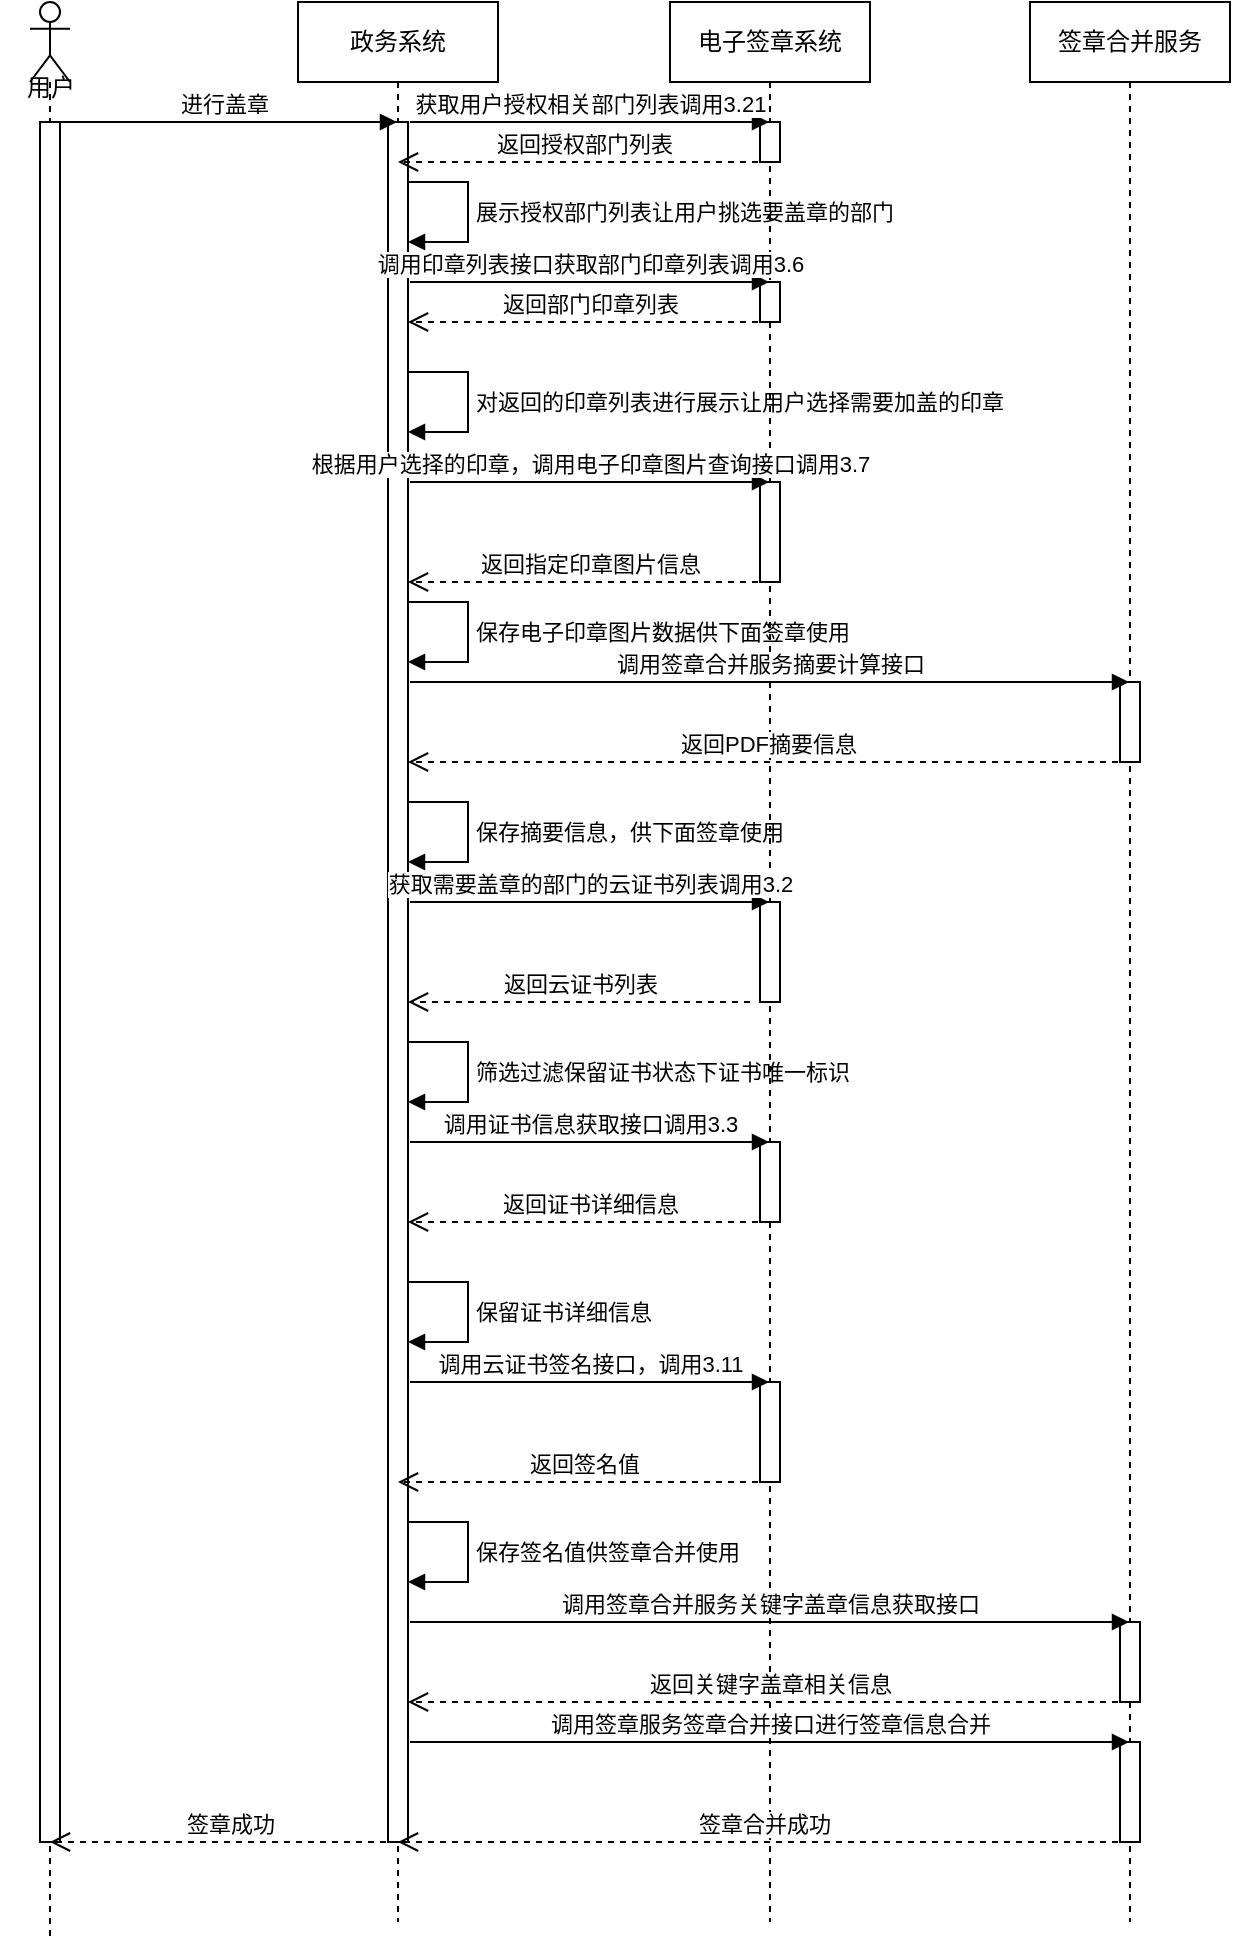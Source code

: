 <mxfile version="21.6.2" type="github">
  <diagram name="第 1 页" id="abKUj8ILFkK3gkg4tnmq">
    <mxGraphModel dx="1674" dy="788" grid="1" gridSize="10" guides="1" tooltips="1" connect="1" arrows="1" fold="1" page="1" pageScale="1" pageWidth="827" pageHeight="1169" math="0" shadow="0">
      <root>
        <mxCell id="0" />
        <mxCell id="1" parent="0" />
        <mxCell id="vcLbuFE7XeQuD-FhJKnx-1" value="" style="shape=umlLifeline;perimeter=lifelinePerimeter;whiteSpace=wrap;html=1;container=1;dropTarget=0;collapsible=0;recursiveResize=0;outlineConnect=0;portConstraint=eastwest;newEdgeStyle={&quot;edgeStyle&quot;:&quot;elbowEdgeStyle&quot;,&quot;elbow&quot;:&quot;vertical&quot;,&quot;curved&quot;:0,&quot;rounded&quot;:0};participant=umlActor;" vertex="1" parent="1">
          <mxGeometry x="180" y="40" width="20" height="970" as="geometry" />
        </mxCell>
        <mxCell id="vcLbuFE7XeQuD-FhJKnx-6" value="" style="html=1;points=[];perimeter=orthogonalPerimeter;outlineConnect=0;targetShapes=umlLifeline;portConstraint=eastwest;newEdgeStyle={&quot;edgeStyle&quot;:&quot;elbowEdgeStyle&quot;,&quot;elbow&quot;:&quot;vertical&quot;,&quot;curved&quot;:0,&quot;rounded&quot;:0};" vertex="1" parent="vcLbuFE7XeQuD-FhJKnx-1">
          <mxGeometry x="5" y="60" width="10" height="860" as="geometry" />
        </mxCell>
        <mxCell id="vcLbuFE7XeQuD-FhJKnx-2" value="政务系统" style="shape=umlLifeline;perimeter=lifelinePerimeter;whiteSpace=wrap;html=1;container=1;dropTarget=0;collapsible=0;recursiveResize=0;outlineConnect=0;portConstraint=eastwest;newEdgeStyle={&quot;edgeStyle&quot;:&quot;elbowEdgeStyle&quot;,&quot;elbow&quot;:&quot;vertical&quot;,&quot;curved&quot;:0,&quot;rounded&quot;:0};" vertex="1" parent="1">
          <mxGeometry x="314" y="40" width="100" height="960" as="geometry" />
        </mxCell>
        <mxCell id="vcLbuFE7XeQuD-FhJKnx-7" value="" style="html=1;points=[];perimeter=orthogonalPerimeter;outlineConnect=0;targetShapes=umlLifeline;portConstraint=eastwest;newEdgeStyle={&quot;edgeStyle&quot;:&quot;elbowEdgeStyle&quot;,&quot;elbow&quot;:&quot;vertical&quot;,&quot;curved&quot;:0,&quot;rounded&quot;:0};" vertex="1" parent="vcLbuFE7XeQuD-FhJKnx-2">
          <mxGeometry x="45" y="60" width="10" height="860" as="geometry" />
        </mxCell>
        <mxCell id="vcLbuFE7XeQuD-FhJKnx-17" value="对返回的印章列表进行展示让用户选择需要加盖的印章" style="html=1;align=left;spacingLeft=2;endArrow=block;rounded=0;edgeStyle=orthogonalEdgeStyle;curved=0;rounded=0;" edge="1" target="vcLbuFE7XeQuD-FhJKnx-7" parent="vcLbuFE7XeQuD-FhJKnx-2">
          <mxGeometry relative="1" as="geometry">
            <mxPoint x="55" y="185" as="sourcePoint" />
            <Array as="points">
              <mxPoint x="85" y="185" />
              <mxPoint x="85" y="215" />
            </Array>
            <mxPoint x="60" y="215" as="targetPoint" />
          </mxGeometry>
        </mxCell>
        <mxCell id="vcLbuFE7XeQuD-FhJKnx-41" value="保存电子印章图片数据供下面签章使用" style="html=1;align=left;spacingLeft=2;endArrow=block;rounded=0;edgeStyle=orthogonalEdgeStyle;curved=0;rounded=0;" edge="1" target="vcLbuFE7XeQuD-FhJKnx-7" parent="vcLbuFE7XeQuD-FhJKnx-2">
          <mxGeometry relative="1" as="geometry">
            <mxPoint x="55" y="300" as="sourcePoint" />
            <Array as="points">
              <mxPoint x="85" y="300" />
              <mxPoint x="85" y="330" />
            </Array>
            <mxPoint x="60" y="330" as="targetPoint" />
            <mxPoint as="offset" />
          </mxGeometry>
        </mxCell>
        <mxCell id="vcLbuFE7XeQuD-FhJKnx-49" value="保存摘要信息，供下面签章使用" style="html=1;align=left;spacingLeft=2;endArrow=block;rounded=0;edgeStyle=orthogonalEdgeStyle;curved=0;rounded=0;" edge="1" target="vcLbuFE7XeQuD-FhJKnx-7" parent="vcLbuFE7XeQuD-FhJKnx-2">
          <mxGeometry relative="1" as="geometry">
            <mxPoint x="55" y="400" as="sourcePoint" />
            <Array as="points">
              <mxPoint x="85" y="400" />
              <mxPoint x="85" y="430" />
            </Array>
            <mxPoint x="60" y="430" as="targetPoint" />
          </mxGeometry>
        </mxCell>
        <mxCell id="vcLbuFE7XeQuD-FhJKnx-54" value="筛选过滤保留证书状态下证书唯一标识" style="html=1;align=left;spacingLeft=2;endArrow=block;rounded=0;edgeStyle=orthogonalEdgeStyle;curved=0;rounded=0;" edge="1" target="vcLbuFE7XeQuD-FhJKnx-7" parent="vcLbuFE7XeQuD-FhJKnx-2">
          <mxGeometry relative="1" as="geometry">
            <mxPoint x="55" y="520" as="sourcePoint" />
            <Array as="points">
              <mxPoint x="85" y="520" />
              <mxPoint x="85" y="550" />
            </Array>
            <mxPoint x="60" y="550" as="targetPoint" />
          </mxGeometry>
        </mxCell>
        <mxCell id="vcLbuFE7XeQuD-FhJKnx-59" value="保留证书详细信息" style="html=1;align=left;spacingLeft=2;endArrow=block;rounded=0;edgeStyle=orthogonalEdgeStyle;curved=0;rounded=0;" edge="1" target="vcLbuFE7XeQuD-FhJKnx-7" parent="vcLbuFE7XeQuD-FhJKnx-2">
          <mxGeometry relative="1" as="geometry">
            <mxPoint x="55" y="640" as="sourcePoint" />
            <Array as="points">
              <mxPoint x="85" y="640" />
              <mxPoint x="85" y="670" />
            </Array>
            <mxPoint x="60" y="670" as="targetPoint" />
            <mxPoint as="offset" />
          </mxGeometry>
        </mxCell>
        <mxCell id="vcLbuFE7XeQuD-FhJKnx-68" value="保存签名值供签章合并使用" style="html=1;align=left;spacingLeft=2;endArrow=block;rounded=0;edgeStyle=orthogonalEdgeStyle;curved=0;rounded=0;" edge="1" target="vcLbuFE7XeQuD-FhJKnx-7" parent="vcLbuFE7XeQuD-FhJKnx-2">
          <mxGeometry relative="1" as="geometry">
            <mxPoint x="55" y="760" as="sourcePoint" />
            <Array as="points">
              <mxPoint x="85" y="760" />
              <mxPoint x="85" y="790" />
            </Array>
            <mxPoint x="60" y="790" as="targetPoint" />
            <mxPoint as="offset" />
          </mxGeometry>
        </mxCell>
        <mxCell id="vcLbuFE7XeQuD-FhJKnx-80" value="展示授权部门列表让用户挑选要盖章的部门" style="html=1;align=left;spacingLeft=2;endArrow=block;rounded=0;edgeStyle=orthogonalEdgeStyle;curved=0;rounded=0;" edge="1" target="vcLbuFE7XeQuD-FhJKnx-7" parent="vcLbuFE7XeQuD-FhJKnx-2">
          <mxGeometry relative="1" as="geometry">
            <mxPoint x="55" y="90" as="sourcePoint" />
            <Array as="points">
              <mxPoint x="85" y="90" />
              <mxPoint x="85" y="120" />
            </Array>
            <mxPoint x="60" y="120" as="targetPoint" />
          </mxGeometry>
        </mxCell>
        <mxCell id="vcLbuFE7XeQuD-FhJKnx-3" value="电子签章系统" style="shape=umlLifeline;perimeter=lifelinePerimeter;whiteSpace=wrap;html=1;container=1;dropTarget=0;collapsible=0;recursiveResize=0;outlineConnect=0;portConstraint=eastwest;newEdgeStyle={&quot;edgeStyle&quot;:&quot;elbowEdgeStyle&quot;,&quot;elbow&quot;:&quot;vertical&quot;,&quot;curved&quot;:0,&quot;rounded&quot;:0};" vertex="1" parent="1">
          <mxGeometry x="500" y="40" width="100" height="960" as="geometry" />
        </mxCell>
        <mxCell id="vcLbuFE7XeQuD-FhJKnx-9" value="" style="html=1;points=[];perimeter=orthogonalPerimeter;outlineConnect=0;targetShapes=umlLifeline;portConstraint=eastwest;newEdgeStyle={&quot;edgeStyle&quot;:&quot;elbowEdgeStyle&quot;,&quot;elbow&quot;:&quot;vertical&quot;,&quot;curved&quot;:0,&quot;rounded&quot;:0};" vertex="1" parent="vcLbuFE7XeQuD-FhJKnx-3">
          <mxGeometry x="45" y="140" width="10" height="20" as="geometry" />
        </mxCell>
        <mxCell id="vcLbuFE7XeQuD-FhJKnx-29" value="" style="html=1;points=[];perimeter=orthogonalPerimeter;outlineConnect=0;targetShapes=umlLifeline;portConstraint=eastwest;newEdgeStyle={&quot;edgeStyle&quot;:&quot;elbowEdgeStyle&quot;,&quot;elbow&quot;:&quot;vertical&quot;,&quot;curved&quot;:0,&quot;rounded&quot;:0};" vertex="1" parent="vcLbuFE7XeQuD-FhJKnx-3">
          <mxGeometry x="45" y="240" width="10" height="50" as="geometry" />
        </mxCell>
        <mxCell id="vcLbuFE7XeQuD-FhJKnx-50" value="" style="html=1;points=[];perimeter=orthogonalPerimeter;outlineConnect=0;targetShapes=umlLifeline;portConstraint=eastwest;newEdgeStyle={&quot;edgeStyle&quot;:&quot;elbowEdgeStyle&quot;,&quot;elbow&quot;:&quot;vertical&quot;,&quot;curved&quot;:0,&quot;rounded&quot;:0};" vertex="1" parent="vcLbuFE7XeQuD-FhJKnx-3">
          <mxGeometry x="45" y="450" width="10" height="50" as="geometry" />
        </mxCell>
        <mxCell id="vcLbuFE7XeQuD-FhJKnx-55" value="" style="html=1;points=[];perimeter=orthogonalPerimeter;outlineConnect=0;targetShapes=umlLifeline;portConstraint=eastwest;newEdgeStyle={&quot;edgeStyle&quot;:&quot;elbowEdgeStyle&quot;,&quot;elbow&quot;:&quot;vertical&quot;,&quot;curved&quot;:0,&quot;rounded&quot;:0};" vertex="1" parent="vcLbuFE7XeQuD-FhJKnx-3">
          <mxGeometry x="45" y="570" width="10" height="40" as="geometry" />
        </mxCell>
        <mxCell id="vcLbuFE7XeQuD-FhJKnx-60" value="" style="html=1;points=[];perimeter=orthogonalPerimeter;outlineConnect=0;targetShapes=umlLifeline;portConstraint=eastwest;newEdgeStyle={&quot;edgeStyle&quot;:&quot;elbowEdgeStyle&quot;,&quot;elbow&quot;:&quot;vertical&quot;,&quot;curved&quot;:0,&quot;rounded&quot;:0};" vertex="1" parent="vcLbuFE7XeQuD-FhJKnx-3">
          <mxGeometry x="45" y="690" width="10" height="50" as="geometry" />
        </mxCell>
        <mxCell id="vcLbuFE7XeQuD-FhJKnx-76" value="" style="html=1;points=[];perimeter=orthogonalPerimeter;outlineConnect=0;targetShapes=umlLifeline;portConstraint=eastwest;newEdgeStyle={&quot;edgeStyle&quot;:&quot;elbowEdgeStyle&quot;,&quot;elbow&quot;:&quot;vertical&quot;,&quot;curved&quot;:0,&quot;rounded&quot;:0};" vertex="1" parent="vcLbuFE7XeQuD-FhJKnx-3">
          <mxGeometry x="45" y="60" width="10" height="20" as="geometry" />
        </mxCell>
        <mxCell id="vcLbuFE7XeQuD-FhJKnx-4" value="签章合并服务" style="shape=umlLifeline;perimeter=lifelinePerimeter;whiteSpace=wrap;html=1;container=1;dropTarget=0;collapsible=0;recursiveResize=0;outlineConnect=0;portConstraint=eastwest;newEdgeStyle={&quot;edgeStyle&quot;:&quot;elbowEdgeStyle&quot;,&quot;elbow&quot;:&quot;vertical&quot;,&quot;curved&quot;:0,&quot;rounded&quot;:0};" vertex="1" parent="1">
          <mxGeometry x="680" y="40" width="100" height="960" as="geometry" />
        </mxCell>
        <mxCell id="vcLbuFE7XeQuD-FhJKnx-42" value="" style="html=1;points=[];perimeter=orthogonalPerimeter;outlineConnect=0;targetShapes=umlLifeline;portConstraint=eastwest;newEdgeStyle={&quot;edgeStyle&quot;:&quot;elbowEdgeStyle&quot;,&quot;elbow&quot;:&quot;vertical&quot;,&quot;curved&quot;:0,&quot;rounded&quot;:0};" vertex="1" parent="vcLbuFE7XeQuD-FhJKnx-4">
          <mxGeometry x="45" y="340" width="10" height="40" as="geometry" />
        </mxCell>
        <mxCell id="vcLbuFE7XeQuD-FhJKnx-66" value="" style="html=1;points=[];perimeter=orthogonalPerimeter;outlineConnect=0;targetShapes=umlLifeline;portConstraint=eastwest;newEdgeStyle={&quot;edgeStyle&quot;:&quot;elbowEdgeStyle&quot;,&quot;elbow&quot;:&quot;vertical&quot;,&quot;curved&quot;:0,&quot;rounded&quot;:0};" vertex="1" parent="vcLbuFE7XeQuD-FhJKnx-4">
          <mxGeometry x="45" y="810" width="10" height="40" as="geometry" />
        </mxCell>
        <mxCell id="vcLbuFE7XeQuD-FhJKnx-71" value="" style="html=1;points=[];perimeter=orthogonalPerimeter;outlineConnect=0;targetShapes=umlLifeline;portConstraint=eastwest;newEdgeStyle={&quot;edgeStyle&quot;:&quot;elbowEdgeStyle&quot;,&quot;elbow&quot;:&quot;vertical&quot;,&quot;curved&quot;:0,&quot;rounded&quot;:0};" vertex="1" parent="vcLbuFE7XeQuD-FhJKnx-4">
          <mxGeometry x="45" y="870" width="10" height="50" as="geometry" />
        </mxCell>
        <mxCell id="vcLbuFE7XeQuD-FhJKnx-5" value="用户" style="text;html=1;align=center;verticalAlign=middle;resizable=0;points=[];autosize=1;strokeColor=none;fillColor=none;" vertex="1" parent="1">
          <mxGeometry x="165" y="68" width="50" height="30" as="geometry" />
        </mxCell>
        <mxCell id="vcLbuFE7XeQuD-FhJKnx-8" value="进行盖章" style="html=1;verticalAlign=bottom;endArrow=block;edgeStyle=elbowEdgeStyle;elbow=vertical;curved=0;rounded=0;" edge="1" parent="1" target="vcLbuFE7XeQuD-FhJKnx-2">
          <mxGeometry width="80" relative="1" as="geometry">
            <mxPoint x="190" y="100" as="sourcePoint" />
            <mxPoint x="270" y="100" as="targetPoint" />
          </mxGeometry>
        </mxCell>
        <mxCell id="vcLbuFE7XeQuD-FhJKnx-12" value="返回部门印章列表" style="html=1;verticalAlign=bottom;endArrow=open;dashed=1;endSize=8;edgeStyle=elbowEdgeStyle;elbow=vertical;curved=0;rounded=0;" edge="1" parent="1" target="vcLbuFE7XeQuD-FhJKnx-7">
          <mxGeometry relative="1" as="geometry">
            <mxPoint x="550" y="200" as="sourcePoint" />
            <mxPoint x="470" y="200" as="targetPoint" />
          </mxGeometry>
        </mxCell>
        <mxCell id="vcLbuFE7XeQuD-FhJKnx-36" value="根据用户选择的印章，调用电子印章图片查询接口调用3.7" style="html=1;verticalAlign=bottom;endArrow=block;edgeStyle=elbowEdgeStyle;elbow=vertical;curved=0;rounded=0;" edge="1" parent="1" target="vcLbuFE7XeQuD-FhJKnx-3">
          <mxGeometry width="80" relative="1" as="geometry">
            <mxPoint x="370" y="280" as="sourcePoint" />
            <mxPoint x="450" y="280" as="targetPoint" />
          </mxGeometry>
        </mxCell>
        <mxCell id="vcLbuFE7XeQuD-FhJKnx-37" value="返回指定印章图片信息" style="html=1;verticalAlign=bottom;endArrow=open;dashed=1;endSize=8;edgeStyle=elbowEdgeStyle;elbow=vertical;curved=0;rounded=0;" edge="1" parent="1" target="vcLbuFE7XeQuD-FhJKnx-7">
          <mxGeometry relative="1" as="geometry">
            <mxPoint x="550" y="330" as="sourcePoint" />
            <mxPoint x="470" y="330" as="targetPoint" />
          </mxGeometry>
        </mxCell>
        <mxCell id="vcLbuFE7XeQuD-FhJKnx-44" value="调用签章合并服务摘要计算接口" style="html=1;verticalAlign=bottom;endArrow=block;edgeStyle=elbowEdgeStyle;elbow=vertical;curved=0;rounded=0;" edge="1" parent="1" target="vcLbuFE7XeQuD-FhJKnx-4">
          <mxGeometry width="80" relative="1" as="geometry">
            <mxPoint x="370" y="380" as="sourcePoint" />
            <mxPoint x="450" y="380" as="targetPoint" />
          </mxGeometry>
        </mxCell>
        <mxCell id="vcLbuFE7XeQuD-FhJKnx-45" value="返回PDF摘要信息" style="html=1;verticalAlign=bottom;endArrow=open;dashed=1;endSize=8;edgeStyle=elbowEdgeStyle;elbow=vertical;curved=0;rounded=0;" edge="1" parent="1" target="vcLbuFE7XeQuD-FhJKnx-7">
          <mxGeometry x="0.003" relative="1" as="geometry">
            <mxPoint x="730" y="420" as="sourcePoint" />
            <mxPoint x="650" y="420" as="targetPoint" />
            <mxPoint as="offset" />
          </mxGeometry>
        </mxCell>
        <mxCell id="vcLbuFE7XeQuD-FhJKnx-51" value="获取需要盖章的部门的云证书列表调用3.2" style="html=1;verticalAlign=bottom;endArrow=block;edgeStyle=elbowEdgeStyle;elbow=vertical;curved=0;rounded=0;" edge="1" parent="1" target="vcLbuFE7XeQuD-FhJKnx-3">
          <mxGeometry width="80" relative="1" as="geometry">
            <mxPoint x="370" y="490" as="sourcePoint" />
            <mxPoint x="450" y="490" as="targetPoint" />
          </mxGeometry>
        </mxCell>
        <mxCell id="vcLbuFE7XeQuD-FhJKnx-52" value="返回云证书列表" style="html=1;verticalAlign=bottom;endArrow=open;dashed=1;endSize=8;edgeStyle=elbowEdgeStyle;elbow=vertical;curved=0;rounded=0;" edge="1" parent="1" target="vcLbuFE7XeQuD-FhJKnx-7">
          <mxGeometry relative="1" as="geometry">
            <mxPoint x="540" y="540" as="sourcePoint" />
            <mxPoint x="460" y="540" as="targetPoint" />
          </mxGeometry>
        </mxCell>
        <mxCell id="vcLbuFE7XeQuD-FhJKnx-56" value="调用证书信息获取接口调用3.3" style="html=1;verticalAlign=bottom;endArrow=block;edgeStyle=elbowEdgeStyle;elbow=vertical;curved=0;rounded=0;" edge="1" parent="1" target="vcLbuFE7XeQuD-FhJKnx-3">
          <mxGeometry width="80" relative="1" as="geometry">
            <mxPoint x="370" y="610" as="sourcePoint" />
            <mxPoint x="450" y="610" as="targetPoint" />
          </mxGeometry>
        </mxCell>
        <mxCell id="vcLbuFE7XeQuD-FhJKnx-57" value="返回证书详细信息" style="html=1;verticalAlign=bottom;endArrow=open;dashed=1;endSize=8;edgeStyle=elbowEdgeStyle;elbow=vertical;curved=0;rounded=0;" edge="1" parent="1" target="vcLbuFE7XeQuD-FhJKnx-7">
          <mxGeometry relative="1" as="geometry">
            <mxPoint x="550" y="650" as="sourcePoint" />
            <mxPoint x="470" y="650" as="targetPoint" />
          </mxGeometry>
        </mxCell>
        <mxCell id="vcLbuFE7XeQuD-FhJKnx-61" value="调用云证书签名接口，调用3.11" style="html=1;verticalAlign=bottom;endArrow=block;edgeStyle=elbowEdgeStyle;elbow=vertical;curved=0;rounded=0;" edge="1" parent="1" target="vcLbuFE7XeQuD-FhJKnx-3">
          <mxGeometry x="0.003" width="80" relative="1" as="geometry">
            <mxPoint x="370" y="730" as="sourcePoint" />
            <mxPoint x="450" y="730" as="targetPoint" />
            <mxPoint as="offset" />
          </mxGeometry>
        </mxCell>
        <mxCell id="vcLbuFE7XeQuD-FhJKnx-63" value="返回签名值" style="html=1;verticalAlign=bottom;endArrow=open;dashed=1;endSize=8;edgeStyle=elbowEdgeStyle;elbow=vertical;curved=0;rounded=0;" edge="1" parent="1" target="vcLbuFE7XeQuD-FhJKnx-2">
          <mxGeometry relative="1" as="geometry">
            <mxPoint x="550" y="780" as="sourcePoint" />
            <mxPoint x="470" y="780" as="targetPoint" />
          </mxGeometry>
        </mxCell>
        <mxCell id="vcLbuFE7XeQuD-FhJKnx-69" value="调用签章合并服务关键字盖章信息获取接口" style="html=1;verticalAlign=bottom;endArrow=block;edgeStyle=elbowEdgeStyle;elbow=vertical;curved=0;rounded=0;" edge="1" parent="1" target="vcLbuFE7XeQuD-FhJKnx-4">
          <mxGeometry width="80" relative="1" as="geometry">
            <mxPoint x="370" y="850" as="sourcePoint" />
            <mxPoint x="450" y="850" as="targetPoint" />
          </mxGeometry>
        </mxCell>
        <mxCell id="vcLbuFE7XeQuD-FhJKnx-70" value="返回关键字盖章相关信息" style="html=1;verticalAlign=bottom;endArrow=open;dashed=1;endSize=8;edgeStyle=elbowEdgeStyle;elbow=vertical;curved=0;rounded=0;" edge="1" parent="1" target="vcLbuFE7XeQuD-FhJKnx-7">
          <mxGeometry relative="1" as="geometry">
            <mxPoint x="730" y="890" as="sourcePoint" />
            <mxPoint x="650" y="890" as="targetPoint" />
          </mxGeometry>
        </mxCell>
        <mxCell id="vcLbuFE7XeQuD-FhJKnx-72" value="调用签章服务签章合并接口进行签章信息合并" style="html=1;verticalAlign=bottom;endArrow=block;edgeStyle=elbowEdgeStyle;elbow=vertical;curved=0;rounded=0;" edge="1" parent="1" target="vcLbuFE7XeQuD-FhJKnx-4">
          <mxGeometry width="80" relative="1" as="geometry">
            <mxPoint x="370" y="910" as="sourcePoint" />
            <mxPoint x="450" y="910" as="targetPoint" />
          </mxGeometry>
        </mxCell>
        <mxCell id="vcLbuFE7XeQuD-FhJKnx-73" value="签章合并成功" style="html=1;verticalAlign=bottom;endArrow=open;dashed=1;endSize=8;edgeStyle=elbowEdgeStyle;elbow=vertical;curved=0;rounded=0;" edge="1" parent="1" target="vcLbuFE7XeQuD-FhJKnx-2">
          <mxGeometry relative="1" as="geometry">
            <mxPoint x="730" y="960" as="sourcePoint" />
            <mxPoint x="650" y="960" as="targetPoint" />
          </mxGeometry>
        </mxCell>
        <mxCell id="vcLbuFE7XeQuD-FhJKnx-74" value="签章成功" style="html=1;verticalAlign=bottom;endArrow=open;dashed=1;endSize=8;edgeStyle=elbowEdgeStyle;elbow=vertical;curved=0;rounded=0;" edge="1" parent="1" target="vcLbuFE7XeQuD-FhJKnx-1">
          <mxGeometry relative="1" as="geometry">
            <mxPoint x="370" y="960" as="sourcePoint" />
            <mxPoint x="290" y="960" as="targetPoint" />
          </mxGeometry>
        </mxCell>
        <mxCell id="vcLbuFE7XeQuD-FhJKnx-75" value="调用印章列表接口获取部门印章列表调用3.6" style="html=1;verticalAlign=bottom;endArrow=block;edgeStyle=elbowEdgeStyle;elbow=vertical;curved=0;rounded=0;" edge="1" parent="1" target="vcLbuFE7XeQuD-FhJKnx-3">
          <mxGeometry x="0.003" width="80" relative="1" as="geometry">
            <mxPoint x="370" y="180" as="sourcePoint" />
            <mxPoint x="450" y="180" as="targetPoint" />
            <mxPoint as="offset" />
          </mxGeometry>
        </mxCell>
        <mxCell id="vcLbuFE7XeQuD-FhJKnx-77" value="获取用户授权相关部门列表调用3.21" style="html=1;verticalAlign=bottom;endArrow=block;edgeStyle=elbowEdgeStyle;elbow=vertical;curved=0;rounded=0;" edge="1" parent="1" target="vcLbuFE7XeQuD-FhJKnx-3">
          <mxGeometry x="0.003" width="80" relative="1" as="geometry">
            <mxPoint x="370" y="100" as="sourcePoint" />
            <mxPoint x="450" y="100" as="targetPoint" />
            <mxPoint as="offset" />
          </mxGeometry>
        </mxCell>
        <mxCell id="vcLbuFE7XeQuD-FhJKnx-78" value="返回授权部门列表" style="html=1;verticalAlign=bottom;endArrow=open;dashed=1;endSize=8;edgeStyle=elbowEdgeStyle;elbow=vertical;curved=0;rounded=0;" edge="1" parent="1" target="vcLbuFE7XeQuD-FhJKnx-2">
          <mxGeometry relative="1" as="geometry">
            <mxPoint x="550" y="120" as="sourcePoint" />
            <mxPoint x="470" y="120" as="targetPoint" />
          </mxGeometry>
        </mxCell>
      </root>
    </mxGraphModel>
  </diagram>
</mxfile>
